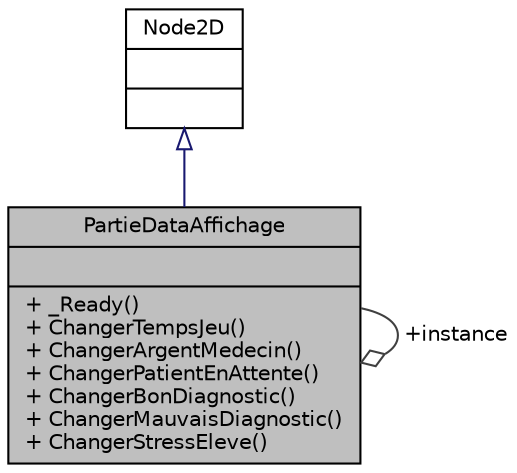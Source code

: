 digraph "PartieDataAffichage"
{
 // LATEX_PDF_SIZE
  edge [fontname="Helvetica",fontsize="10",labelfontname="Helvetica",labelfontsize="10"];
  node [fontname="Helvetica",fontsize="10",shape=record];
  Node1 [label="{PartieDataAffichage\n||+ _Ready()\l+ ChangerTempsJeu()\l+ ChangerArgentMedecin()\l+ ChangerPatientEnAttente()\l+ ChangerBonDiagnostic()\l+ ChangerMauvaisDiagnostic()\l+ ChangerStressEleve()\l}",height=0.2,width=0.4,color="black", fillcolor="grey75", style="filled", fontcolor="black",tooltip=" "];
  Node2 -> Node1 [dir="back",color="midnightblue",fontsize="10",style="solid",arrowtail="onormal"];
  Node2 [label="{Node2D\n||}",height=0.2,width=0.4,color="black", fillcolor="white", style="filled",tooltip=" "];
  Node1 -> Node1 [color="grey25",fontsize="10",style="solid",label=" +instance" ,arrowhead="odiamond"];
}
